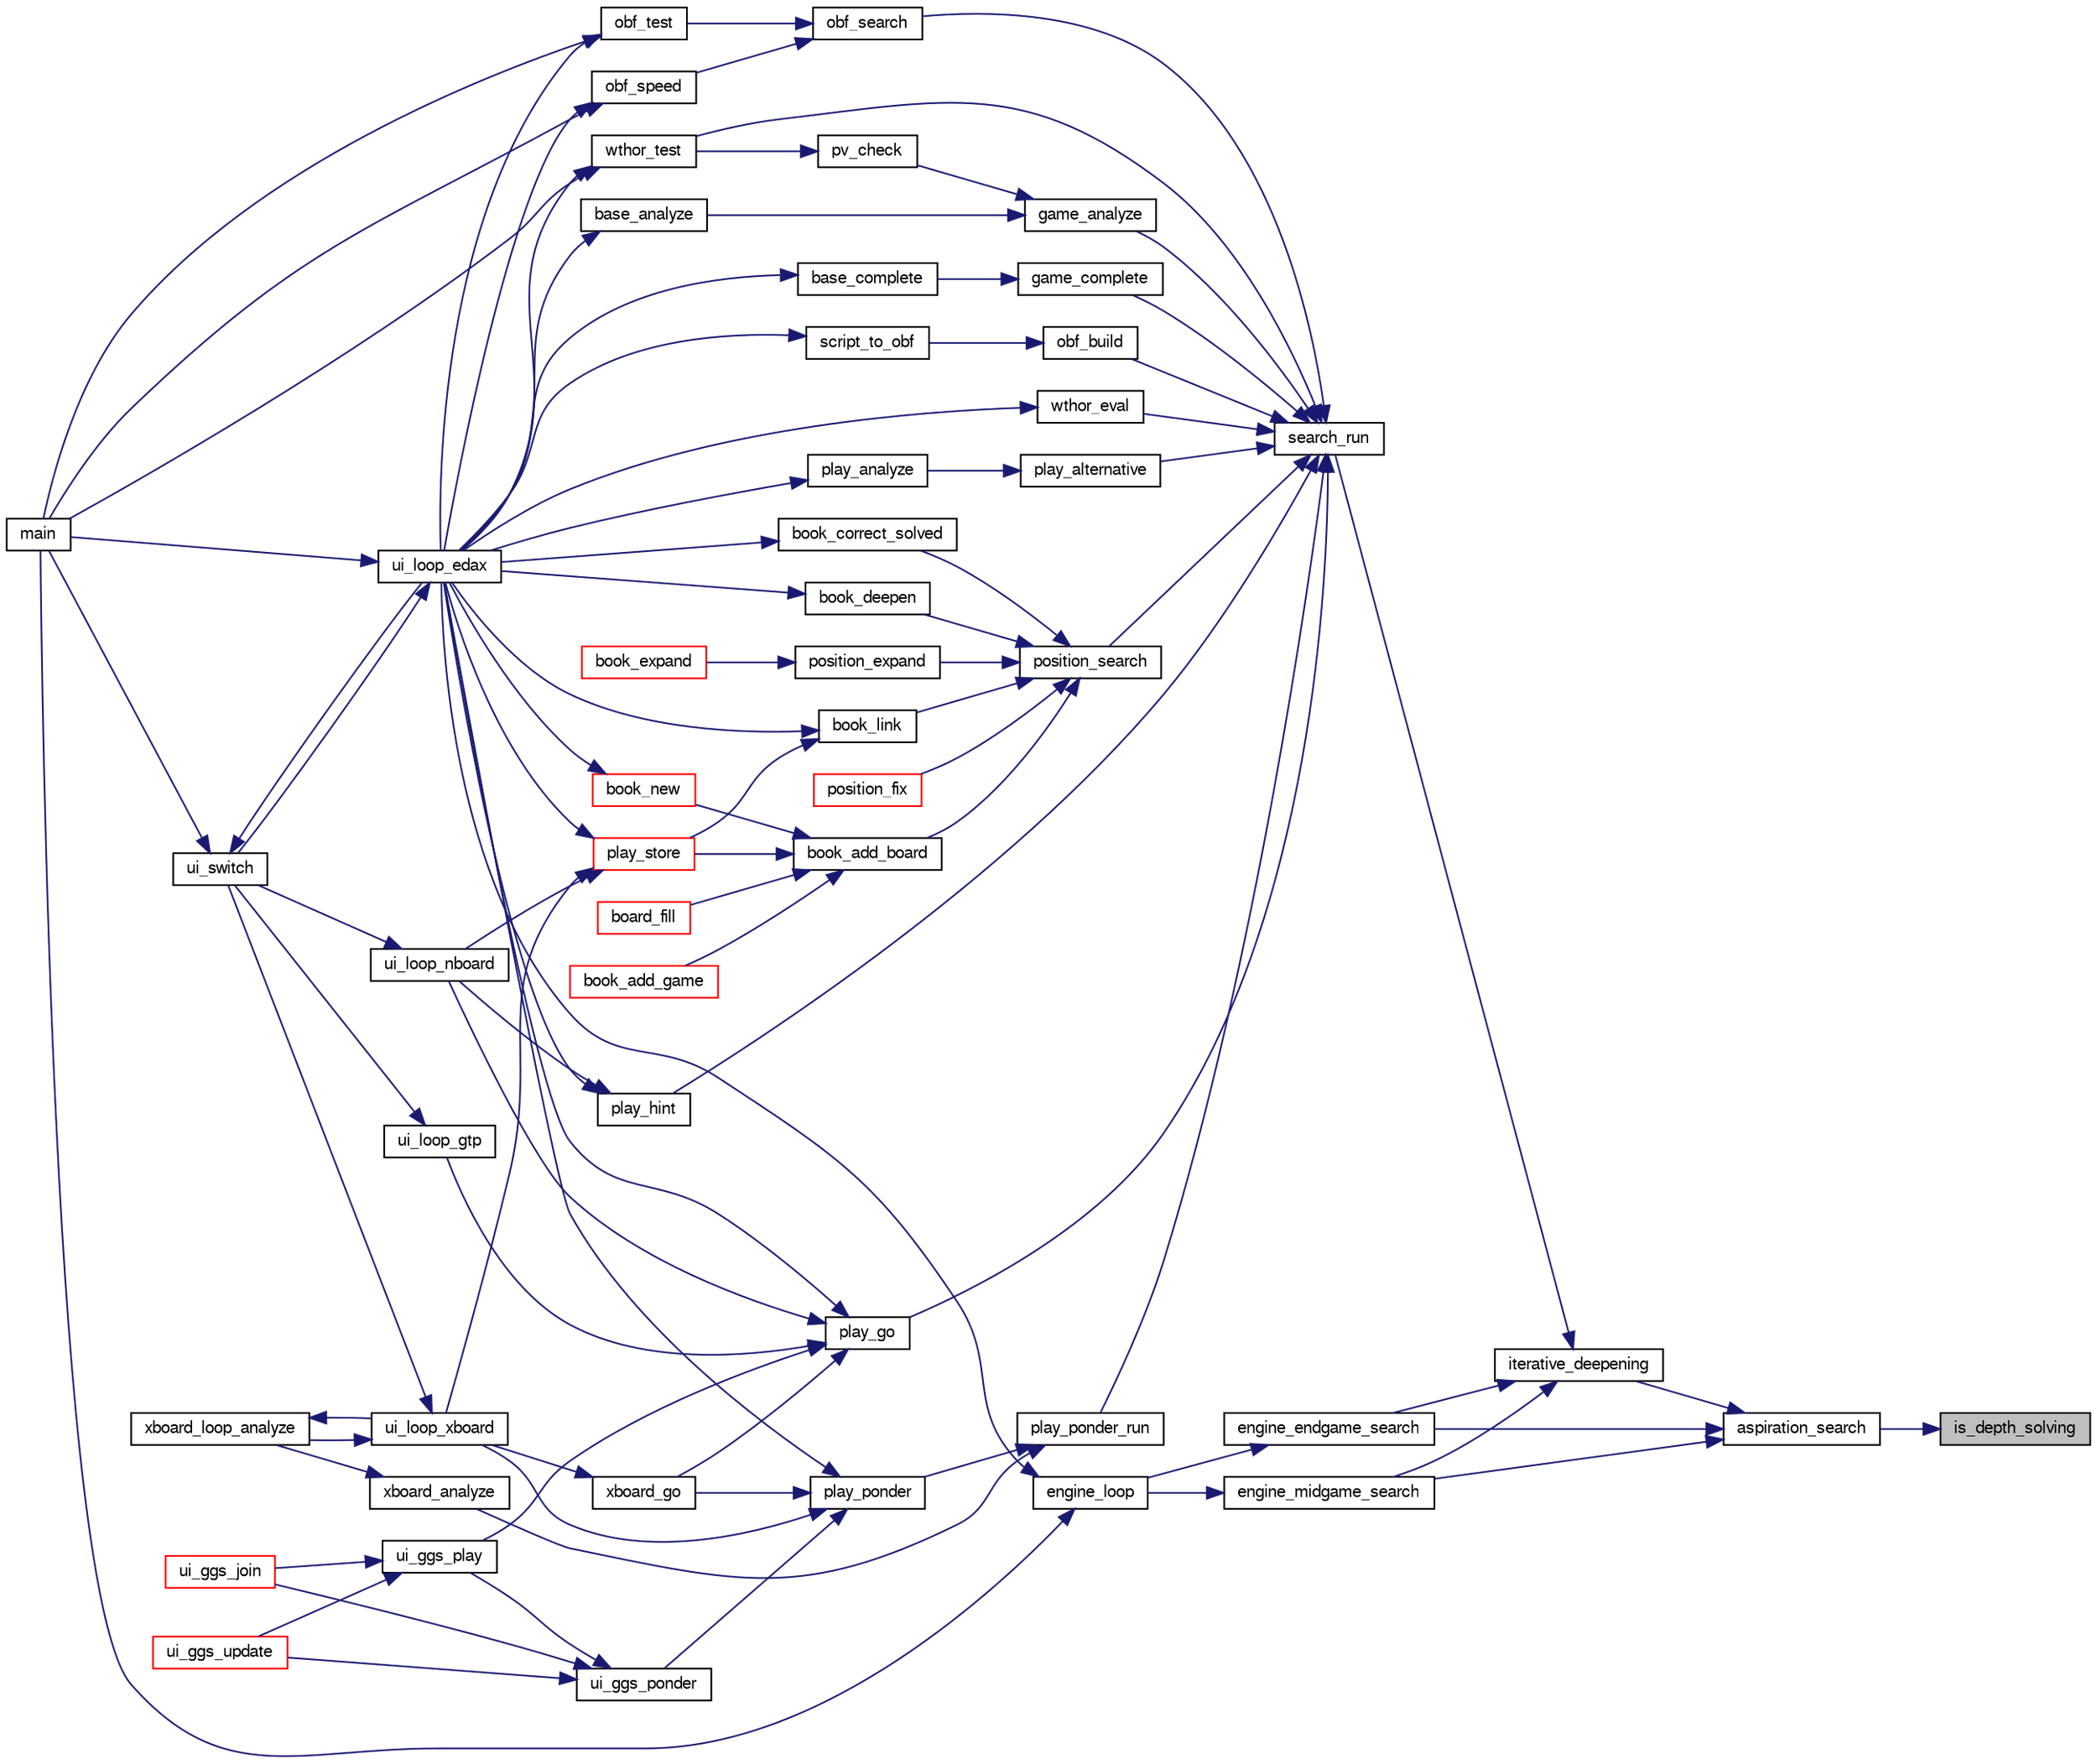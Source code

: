 digraph "is_depth_solving"
{
 // LATEX_PDF_SIZE
  bgcolor="transparent";
  edge [fontname="FreeSans",fontsize="10",labelfontname="FreeSans",labelfontsize="10"];
  node [fontname="FreeSans",fontsize="10",shape=record];
  rankdir="RL";
  Node1 [label="is_depth_solving",height=0.2,width=0.4,color="black", fillcolor="grey75", style="filled", fontcolor="black",tooltip="Check if final score use pv_extension or is solved."];
  Node1 -> Node2 [dir="back",color="midnightblue",fontsize="10",style="solid",fontname="FreeSans"];
  Node2 [label="aspiration_search",height=0.2,width=0.4,color="black",URL="$root_8c.html#ad7e7acc5e26be0248b45eff34678ee3b",tooltip="Aspiration window."];
  Node2 -> Node3 [dir="back",color="midnightblue",fontsize="10",style="solid",fontname="FreeSans"];
  Node3 [label="engine_endgame_search",height=0.2,width=0.4,color="black",URL="$cassio_8c.html#a59118e647ced4f05560b431b30ad73b9",tooltip="Endgame search."];
  Node3 -> Node4 [dir="back",color="midnightblue",fontsize="10",style="solid",fontname="FreeSans"];
  Node4 [label="engine_loop",height=0.2,width=0.4,color="black",URL="$cassio_8c.html#a3c5b977358cdb105de103ac2c2829f01",tooltip="Loop event."];
  Node4 -> Node5 [dir="back",color="midnightblue",fontsize="10",style="solid",fontname="FreeSans"];
  Node5 [label="main",height=0.2,width=0.4,color="black",URL="$main_8c.html#a3c04138a5bfe5d72780bb7e82a18e627",tooltip="edax main function."];
  Node4 -> Node6 [dir="back",color="midnightblue",fontsize="10",style="solid",fontname="FreeSans"];
  Node6 [label="ui_loop_edax",height=0.2,width=0.4,color="black",URL="$edax_8c.html#a2354b96c7688bae32bedb6203d672f50",tooltip="Loop event."];
  Node6 -> Node5 [dir="back",color="midnightblue",fontsize="10",style="solid",fontname="FreeSans"];
  Node6 -> Node7 [dir="back",color="midnightblue",fontsize="10",style="solid",fontname="FreeSans"];
  Node7 [label="ui_switch",height=0.2,width=0.4,color="black",URL="$ui_8c.html#a4234d6b0fd690186ef0ec2fc2eba2d4d",tooltip="Switch between different User Interface."];
  Node7 -> Node5 [dir="back",color="midnightblue",fontsize="10",style="solid",fontname="FreeSans"];
  Node7 -> Node6 [dir="back",color="midnightblue",fontsize="10",style="solid",fontname="FreeSans"];
  Node2 -> Node8 [dir="back",color="midnightblue",fontsize="10",style="solid",fontname="FreeSans"];
  Node8 [label="engine_midgame_search",height=0.2,width=0.4,color="black",URL="$cassio_8c.html#a71ebe2bfb187238a48c94edd82cb3024",tooltip="Midgame search."];
  Node8 -> Node4 [dir="back",color="midnightblue",fontsize="10",style="solid",fontname="FreeSans"];
  Node2 -> Node9 [dir="back",color="midnightblue",fontsize="10",style="solid",fontname="FreeSans"];
  Node9 [label="iterative_deepening",height=0.2,width=0.4,color="black",URL="$root_8c.html#a0e77250a21e5f5d70917a5356c22f5f3",tooltip="Iterative deepening."];
  Node9 -> Node3 [dir="back",color="midnightblue",fontsize="10",style="solid",fontname="FreeSans"];
  Node9 -> Node8 [dir="back",color="midnightblue",fontsize="10",style="solid",fontname="FreeSans"];
  Node9 -> Node10 [dir="back",color="midnightblue",fontsize="10",style="solid",fontname="FreeSans"];
  Node10 [label="search_run",height=0.2,width=0.4,color="black",URL="$root_8c.html#ae8b727693fc7a90e504bd8abec158c84",tooltip="Search the bestmove of a given board."];
  Node10 -> Node11 [dir="back",color="midnightblue",fontsize="10",style="solid",fontname="FreeSans"];
  Node11 [label="game_analyze",height=0.2,width=0.4,color="black",URL="$game_8c.html#a17775ff0efa3d8592bed935dedb31a45",tooltip="Analyze an endgame."];
  Node11 -> Node12 [dir="back",color="midnightblue",fontsize="10",style="solid",fontname="FreeSans"];
  Node12 [label="base_analyze",height=0.2,width=0.4,color="black",URL="$base_8c.html#a130adf3915feeb8dd21edd8c715c220f",tooltip="Base analysis."];
  Node12 -> Node6 [dir="back",color="midnightblue",fontsize="10",style="solid",fontname="FreeSans"];
  Node11 -> Node13 [dir="back",color="midnightblue",fontsize="10",style="solid",fontname="FreeSans"];
  Node13 [label="pv_check",height=0.2,width=0.4,color="black",URL="$base_8c.html#ae5fd96b2c5fc0853715832158d172eb0",tooltip="Verify that a PV does not contain errors."];
  Node13 -> Node14 [dir="back",color="midnightblue",fontsize="10",style="solid",fontname="FreeSans"];
  Node14 [label="wthor_test",height=0.2,width=0.4,color="black",URL="$base_8c.html#acd4aaf9717e79148da6c763b1c022016",tooltip="Test Search with a wthor base."];
  Node14 -> Node5 [dir="back",color="midnightblue",fontsize="10",style="solid",fontname="FreeSans"];
  Node14 -> Node6 [dir="back",color="midnightblue",fontsize="10",style="solid",fontname="FreeSans"];
  Node10 -> Node15 [dir="back",color="midnightblue",fontsize="10",style="solid",fontname="FreeSans"];
  Node15 [label="game_complete",height=0.2,width=0.4,color="black",URL="$game_8c.html#a2478745958cb21430866a4ea503274df",tooltip="Terminate an unfinished game."];
  Node15 -> Node16 [dir="back",color="midnightblue",fontsize="10",style="solid",fontname="FreeSans"];
  Node16 [label="base_complete",height=0.2,width=0.4,color="black",URL="$base_8c.html#a2aaa6c7fc6111edcd85b623bcd217180",tooltip="Base analysis."];
  Node16 -> Node6 [dir="back",color="midnightblue",fontsize="10",style="solid",fontname="FreeSans"];
  Node10 -> Node17 [dir="back",color="midnightblue",fontsize="10",style="solid",fontname="FreeSans"];
  Node17 [label="obf_build",height=0.2,width=0.4,color="black",URL="$obftest_8c.html#a6ed0f135c4cf4021e18eb1a965a72bfa",tooltip="Build an OBF structure."];
  Node17 -> Node18 [dir="back",color="midnightblue",fontsize="10",style="solid",fontname="FreeSans"];
  Node18 [label="script_to_obf",height=0.2,width=0.4,color="black",URL="$obftest_8c.html#ad1bc6f7d32d2b1775f5e91f2d2e0f8b8",tooltip="Build an OBF file from a Script file."];
  Node18 -> Node6 [dir="back",color="midnightblue",fontsize="10",style="solid",fontname="FreeSans"];
  Node10 -> Node19 [dir="back",color="midnightblue",fontsize="10",style="solid",fontname="FreeSans"];
  Node19 [label="obf_search",height=0.2,width=0.4,color="black",URL="$obftest_8c.html#ab9783a5ca8dc9d2b69ed9ae61945bbfb",tooltip="Analyze an OBF structure."];
  Node19 -> Node20 [dir="back",color="midnightblue",fontsize="10",style="solid",fontname="FreeSans"];
  Node20 [label="obf_speed",height=0.2,width=0.4,color="black",URL="$obftest_8c.html#a07fd9cdb993c22a9de285e054331e4e4",tooltip="Test edax speed by running for at least 1 minutes on problems deeper and deeper."];
  Node20 -> Node5 [dir="back",color="midnightblue",fontsize="10",style="solid",fontname="FreeSans"];
  Node20 -> Node6 [dir="back",color="midnightblue",fontsize="10",style="solid",fontname="FreeSans"];
  Node19 -> Node21 [dir="back",color="midnightblue",fontsize="10",style="solid",fontname="FreeSans"];
  Node21 [label="obf_test",height=0.2,width=0.4,color="black",URL="$obftest_8c.html#af8974909ba686b74a0620bdcc7ef5f81",tooltip="Test an OBF file."];
  Node21 -> Node5 [dir="back",color="midnightblue",fontsize="10",style="solid",fontname="FreeSans"];
  Node21 -> Node6 [dir="back",color="midnightblue",fontsize="10",style="solid",fontname="FreeSans"];
  Node10 -> Node22 [dir="back",color="midnightblue",fontsize="10",style="solid",fontname="FreeSans"];
  Node22 [label="play_alternative",height=0.2,width=0.4,color="black",URL="$play_8c.html#ab220e1e3acf69015cd2e2b32abbdbaae",tooltip="Seek for the best alternative move."];
  Node22 -> Node23 [dir="back",color="midnightblue",fontsize="10",style="solid",fontname="FreeSans"];
  Node23 [label="play_analyze",height=0.2,width=0.4,color="black",URL="$play_8c.html#a32624a895b8cf4ec475a8de0ee5df3a1",tooltip="Analyze a played game."];
  Node23 -> Node6 [dir="back",color="midnightblue",fontsize="10",style="solid",fontname="FreeSans"];
  Node10 -> Node24 [dir="back",color="midnightblue",fontsize="10",style="solid",fontname="FreeSans"];
  Node24 [label="play_go",height=0.2,width=0.4,color="black",URL="$play_8c.html#aeba64a0b6660a04cff93da447da3f746",tooltip="Start thinking."];
  Node24 -> Node25 [dir="back",color="midnightblue",fontsize="10",style="solid",fontname="FreeSans"];
  Node25 [label="ui_ggs_play",height=0.2,width=0.4,color="black",URL="$ggs_8c.html#a55704d516945d0fc38a4aae02fca1bfe",tooltip="ui_ggs_play"];
  Node25 -> Node26 [dir="back",color="midnightblue",fontsize="10",style="solid",fontname="FreeSans"];
  Node26 [label="ui_ggs_join",height=0.2,width=0.4,color="red",URL="$ggs_8c.html#afc8b9c7d5dd5c68bdabac6790ff83aff",tooltip="ui_ggs_join"];
  Node25 -> Node28 [dir="back",color="midnightblue",fontsize="10",style="solid",fontname="FreeSans"];
  Node28 [label="ui_ggs_update",height=0.2,width=0.4,color="red",URL="$ggs_8c.html#add208abcf5430b768477f3ea02a2b139",tooltip="ui_ggs_update"];
  Node24 -> Node6 [dir="back",color="midnightblue",fontsize="10",style="solid",fontname="FreeSans"];
  Node24 -> Node29 [dir="back",color="midnightblue",fontsize="10",style="solid",fontname="FreeSans"];
  Node29 [label="ui_loop_gtp",height=0.2,width=0.4,color="black",URL="$gtp_8c.html#aa036470059be60da73acd63418093e1e",tooltip="Loop event."];
  Node29 -> Node7 [dir="back",color="midnightblue",fontsize="10",style="solid",fontname="FreeSans"];
  Node24 -> Node30 [dir="back",color="midnightblue",fontsize="10",style="solid",fontname="FreeSans"];
  Node30 [label="ui_loop_nboard",height=0.2,width=0.4,color="black",URL="$nboard_8c.html#a13ec69450a157e8cbf526b11d1a27be6",tooltip="Loop event."];
  Node30 -> Node7 [dir="back",color="midnightblue",fontsize="10",style="solid",fontname="FreeSans"];
  Node24 -> Node31 [dir="back",color="midnightblue",fontsize="10",style="solid",fontname="FreeSans"];
  Node31 [label="xboard_go",height=0.2,width=0.4,color="black",URL="$xboard_8c.html#ac3cbe43d38c75f78ef60f463f91bf3fe",tooltip=" "];
  Node31 -> Node32 [dir="back",color="midnightblue",fontsize="10",style="solid",fontname="FreeSans"];
  Node32 [label="ui_loop_xboard",height=0.2,width=0.4,color="black",URL="$ui_8h.html#af80ec70d3d08eb4c17c84d3997aaba0f",tooltip="Loop event."];
  Node32 -> Node7 [dir="back",color="midnightblue",fontsize="10",style="solid",fontname="FreeSans"];
  Node32 -> Node33 [dir="back",color="midnightblue",fontsize="10",style="solid",fontname="FreeSans"];
  Node33 [label="xboard_loop_analyze",height=0.2,width=0.4,color="black",URL="$xboard_8c.html#a6ec4f7e4a6e59e32b5eb95b566f098c8",tooltip="Analyze."];
  Node33 -> Node32 [dir="back",color="midnightblue",fontsize="10",style="solid",fontname="FreeSans"];
  Node10 -> Node34 [dir="back",color="midnightblue",fontsize="10",style="solid",fontname="FreeSans"];
  Node34 [label="play_hint",height=0.2,width=0.4,color="black",URL="$play_8c.html#a331a1824215c3c7be0241fe0e2d4da57",tooltip="Start thinking."];
  Node34 -> Node6 [dir="back",color="midnightblue",fontsize="10",style="solid",fontname="FreeSans"];
  Node34 -> Node30 [dir="back",color="midnightblue",fontsize="10",style="solid",fontname="FreeSans"];
  Node10 -> Node35 [dir="back",color="midnightblue",fontsize="10",style="solid",fontname="FreeSans"];
  Node35 [label="play_ponder_run",height=0.2,width=0.4,color="black",URL="$play_8c.html#a6a826d8e8634b46e269daeed05de785c",tooltip="do ponderation."];
  Node35 -> Node36 [dir="back",color="midnightblue",fontsize="10",style="solid",fontname="FreeSans"];
  Node36 [label="play_ponder",height=0.2,width=0.4,color="black",URL="$play_8c.html#a391455b9715193a13afe7d863734893f",tooltip="Ponder."];
  Node36 -> Node37 [dir="back",color="midnightblue",fontsize="10",style="solid",fontname="FreeSans"];
  Node37 [label="ui_ggs_ponder",height=0.2,width=0.4,color="black",URL="$ggs_8c.html#acd83ffbed6d799eebb5ba51884f7f376",tooltip="ui_ggs_ponder"];
  Node37 -> Node26 [dir="back",color="midnightblue",fontsize="10",style="solid",fontname="FreeSans"];
  Node37 -> Node25 [dir="back",color="midnightblue",fontsize="10",style="solid",fontname="FreeSans"];
  Node37 -> Node28 [dir="back",color="midnightblue",fontsize="10",style="solid",fontname="FreeSans"];
  Node36 -> Node6 [dir="back",color="midnightblue",fontsize="10",style="solid",fontname="FreeSans"];
  Node36 -> Node32 [dir="back",color="midnightblue",fontsize="10",style="solid",fontname="FreeSans"];
  Node36 -> Node31 [dir="back",color="midnightblue",fontsize="10",style="solid",fontname="FreeSans"];
  Node35 -> Node38 [dir="back",color="midnightblue",fontsize="10",style="solid",fontname="FreeSans"];
  Node38 [label="xboard_analyze",height=0.2,width=0.4,color="black",URL="$xboard_8c.html#a213bcf9938dc33b50c60576920dbecda",tooltip="Analyze."];
  Node38 -> Node33 [dir="back",color="midnightblue",fontsize="10",style="solid",fontname="FreeSans"];
  Node10 -> Node39 [dir="back",color="midnightblue",fontsize="10",style="solid",fontname="FreeSans"];
  Node39 [label="position_search",height=0.2,width=0.4,color="black",URL="$book_8c.html#ad3b2686173649c214c8349e5e3da0aca",tooltip="Evaluate a position."];
  Node39 -> Node40 [dir="back",color="midnightblue",fontsize="10",style="solid",fontname="FreeSans"];
  Node40 [label="book_add_board",height=0.2,width=0.4,color="black",URL="$book_8c.html#a429dbc3a206062b05e0e9da5f6fd8452",tooltip="Add a position."];
  Node40 -> Node41 [dir="back",color="midnightblue",fontsize="10",style="solid",fontname="FreeSans"];
  Node41 [label="board_fill",height=0.2,width=0.4,color="red",URL="$book_8c.html#abdce4d74200559a64a4a498f952cfe96",tooltip="Fill the opening book."];
  Node40 -> Node43 [dir="back",color="midnightblue",fontsize="10",style="solid",fontname="FreeSans"];
  Node43 [label="book_add_game",height=0.2,width=0.4,color="red",URL="$book_8c.html#aea8461bde1df7dad3d55f9589c1ed586",tooltip="Add positions from a game."];
  Node40 -> Node45 [dir="back",color="midnightblue",fontsize="10",style="solid",fontname="FreeSans"];
  Node45 [label="book_new",height=0.2,width=0.4,color="red",URL="$book_8c.html#ad5b3cab81d4692d626c6f7c6d9de87e5",tooltip="Create a new opening book."];
  Node45 -> Node6 [dir="back",color="midnightblue",fontsize="10",style="solid",fontname="FreeSans"];
  Node40 -> Node53 [dir="back",color="midnightblue",fontsize="10",style="solid",fontname="FreeSans"];
  Node53 [label="play_store",height=0.2,width=0.4,color="red",URL="$play_8c.html#a050579c3f94a2d5990bc186369ad7980",tooltip="store the game into the opening book"];
  Node53 -> Node6 [dir="back",color="midnightblue",fontsize="10",style="solid",fontname="FreeSans"];
  Node53 -> Node30 [dir="back",color="midnightblue",fontsize="10",style="solid",fontname="FreeSans"];
  Node53 -> Node32 [dir="back",color="midnightblue",fontsize="10",style="solid",fontname="FreeSans"];
  Node39 -> Node54 [dir="back",color="midnightblue",fontsize="10",style="solid",fontname="FreeSans"];
  Node54 [label="book_correct_solved",height=0.2,width=0.4,color="black",URL="$book_8c.html#a5d47bbd4e02ae5c77348337d33a5a5d1",tooltip="Correct wrong solved score in the book."];
  Node54 -> Node6 [dir="back",color="midnightblue",fontsize="10",style="solid",fontname="FreeSans"];
  Node39 -> Node55 [dir="back",color="midnightblue",fontsize="10",style="solid",fontname="FreeSans"];
  Node55 [label="book_deepen",height=0.2,width=0.4,color="black",URL="$book_8c.html#a3421ecf81896bfc86ffc3ebe851699c8",tooltip="Deepen a book."];
  Node55 -> Node6 [dir="back",color="midnightblue",fontsize="10",style="solid",fontname="FreeSans"];
  Node39 -> Node56 [dir="back",color="midnightblue",fontsize="10",style="solid",fontname="FreeSans"];
  Node56 [label="book_link",height=0.2,width=0.4,color="black",URL="$book_8c.html#aa6ed7f52fa850a997e7d4290bfbc5675",tooltip="Link a book."];
  Node56 -> Node53 [dir="back",color="midnightblue",fontsize="10",style="solid",fontname="FreeSans"];
  Node56 -> Node6 [dir="back",color="midnightblue",fontsize="10",style="solid",fontname="FreeSans"];
  Node39 -> Node57 [dir="back",color="midnightblue",fontsize="10",style="solid",fontname="FreeSans"];
  Node57 [label="position_expand",height=0.2,width=0.4,color="black",URL="$book_8c.html#a3d3386302ce5a1f050ca860bcf8c2ce6",tooltip="Expand a position."];
  Node57 -> Node58 [dir="back",color="midnightblue",fontsize="10",style="solid",fontname="FreeSans"];
  Node58 [label="book_expand",height=0.2,width=0.4,color="red",URL="$book_8c.html#a1cfcc1d0080958387f00fbc3fe9daf65",tooltip="Expand a book."];
  Node39 -> Node62 [dir="back",color="midnightblue",fontsize="10",style="solid",fontname="FreeSans"];
  Node62 [label="position_fix",height=0.2,width=0.4,color="red",URL="$book_8c.html#a2ed2c1217479c4fbf492246c22b28199",tooltip="Fix a position."];
  Node10 -> Node64 [dir="back",color="midnightblue",fontsize="10",style="solid",fontname="FreeSans"];
  Node64 [label="wthor_eval",height=0.2,width=0.4,color="black",URL="$base_8c.html#a86b72b1d7f3ee47ec62cbb618546ec70",tooltip="Test Eval with a wthor base."];
  Node64 -> Node6 [dir="back",color="midnightblue",fontsize="10",style="solid",fontname="FreeSans"];
  Node10 -> Node14 [dir="back",color="midnightblue",fontsize="10",style="solid",fontname="FreeSans"];
}
